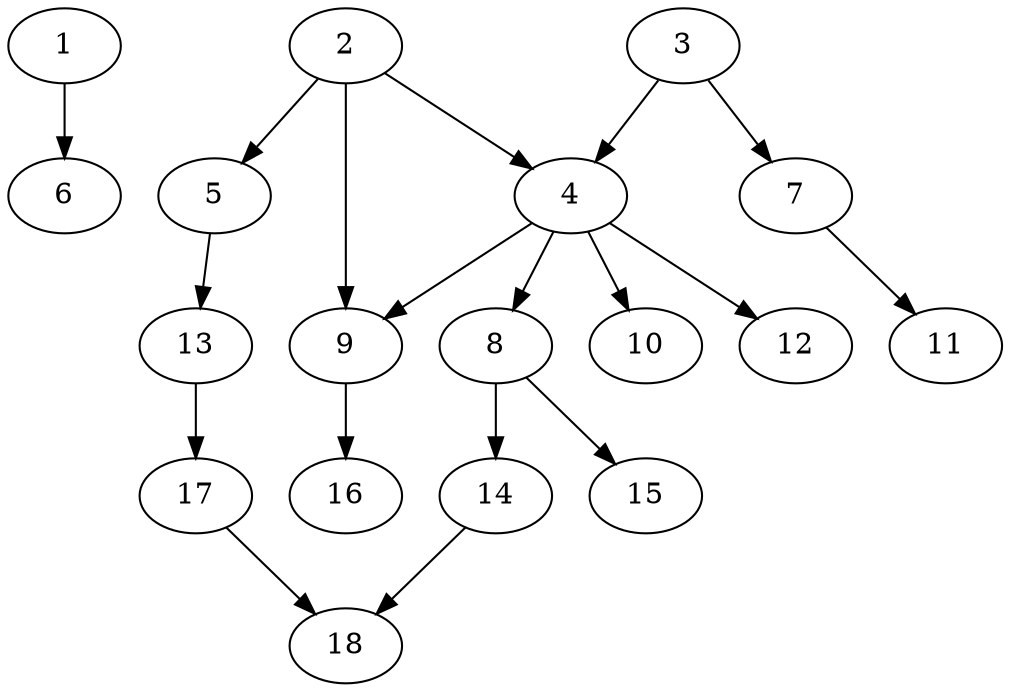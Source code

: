 // DAG automatically generated by daggen at Fri May 24 12:58:31 2024
// daggen-master/daggen -n 18 --fat 0.5 --density 0.5 --regular 0.5 --jump 2 --minalpha 20 --maxalpha 50 --dot -o dags_dot_18/sim_9.dot 
digraph G {
  1 [size="258258506540", alpha="22.58"]
  1 -> 6 [size ="209715200"]
  2 [size="9332287140", alpha="48.74"]
  2 -> 4 [size ="301989888"]
  2 -> 5 [size ="301989888"]
  2 -> 9 [size ="301989888"]
  3 [size="3581805588", alpha="22.23"]
  3 -> 4 [size ="134217728"]
  3 -> 7 [size ="134217728"]
  4 [size="28991029248", alpha="48.54"]
  4 -> 8 [size ="75497472"]
  4 -> 9 [size ="75497472"]
  4 -> 10 [size ="75497472"]
  4 -> 12 [size ="75497472"]
  5 [size="9133710640", alpha="45.32"]
  5 -> 13 [size ="209715200"]
  6 [size="286728128103", alpha="44.98"]
  7 [size="13014716544", alpha="41.69"]
  7 -> 11 [size ="301989888"]
  8 [size="28991029248", alpha="35.75"]
  8 -> 14 [size ="75497472"]
  8 -> 15 [size ="75497472"]
  9 [size="257949817320", alpha="26.54"]
  9 -> 16 [size ="536870912"]
  10 [size="290441809921", alpha="45.52"]
  11 [size="787780631924", alpha="45.97"]
  12 [size="388783110266", alpha="25.38"]
  13 [size="782757789696", alpha="26.60"]
  13 -> 17 [size ="679477248"]
  14 [size="269385413856", alpha="27.68"]
  14 -> 18 [size ="536870912"]
  15 [size="782757789696", alpha="48.77"]
  16 [size="8455943249", alpha="27.41"]
  17 [size="101484635589", alpha="24.21"]
  17 -> 18 [size ="301989888"]
  18 [size="333570572207", alpha="23.86"]
}
